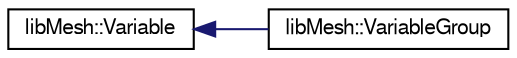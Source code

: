 digraph "Graphical Class Hierarchy"
{
  edge [fontname="FreeSans",fontsize="10",labelfontname="FreeSans",labelfontsize="10"];
  node [fontname="FreeSans",fontsize="10",shape=record];
  rankdir="LR";
  Node1 [label="libMesh::Variable",height=0.2,width=0.4,color="black", fillcolor="white", style="filled",URL="$classlibMesh_1_1Variable.html"];
  Node1 -> Node2 [dir="back",color="midnightblue",fontsize="10",style="solid",fontname="FreeSans"];
  Node2 [label="libMesh::VariableGroup",height=0.2,width=0.4,color="black", fillcolor="white", style="filled",URL="$classlibMesh_1_1VariableGroup.html"];
}
